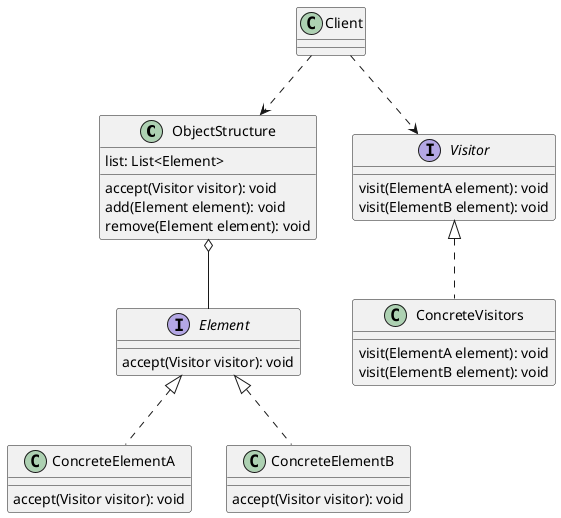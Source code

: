 @startuml

ObjectStructure o-- Element

Client ..> Visitor
Client ..> ObjectStructure

interface Visitor {
    {method} visit(ElementA element): void
    {method} visit(ElementB element): void
}

class ConcreteVisitors implements Visitor {
    {method} visit(ElementA element): void
    {method} visit(ElementB element): void
}

interface Element {
    {method} accept(Visitor visitor): void
}

class ConcreteElementA implements Element {
    {method} accept(Visitor visitor): void
}

class ConcreteElementB implements Element {
    {method} accept(Visitor visitor): void
}

class ObjectStructure {
    {field} list: List<Element>
    {method} accept(Visitor visitor): void
    {method} add(Element element): void
    {method} remove(Element element): void
}


@enduml